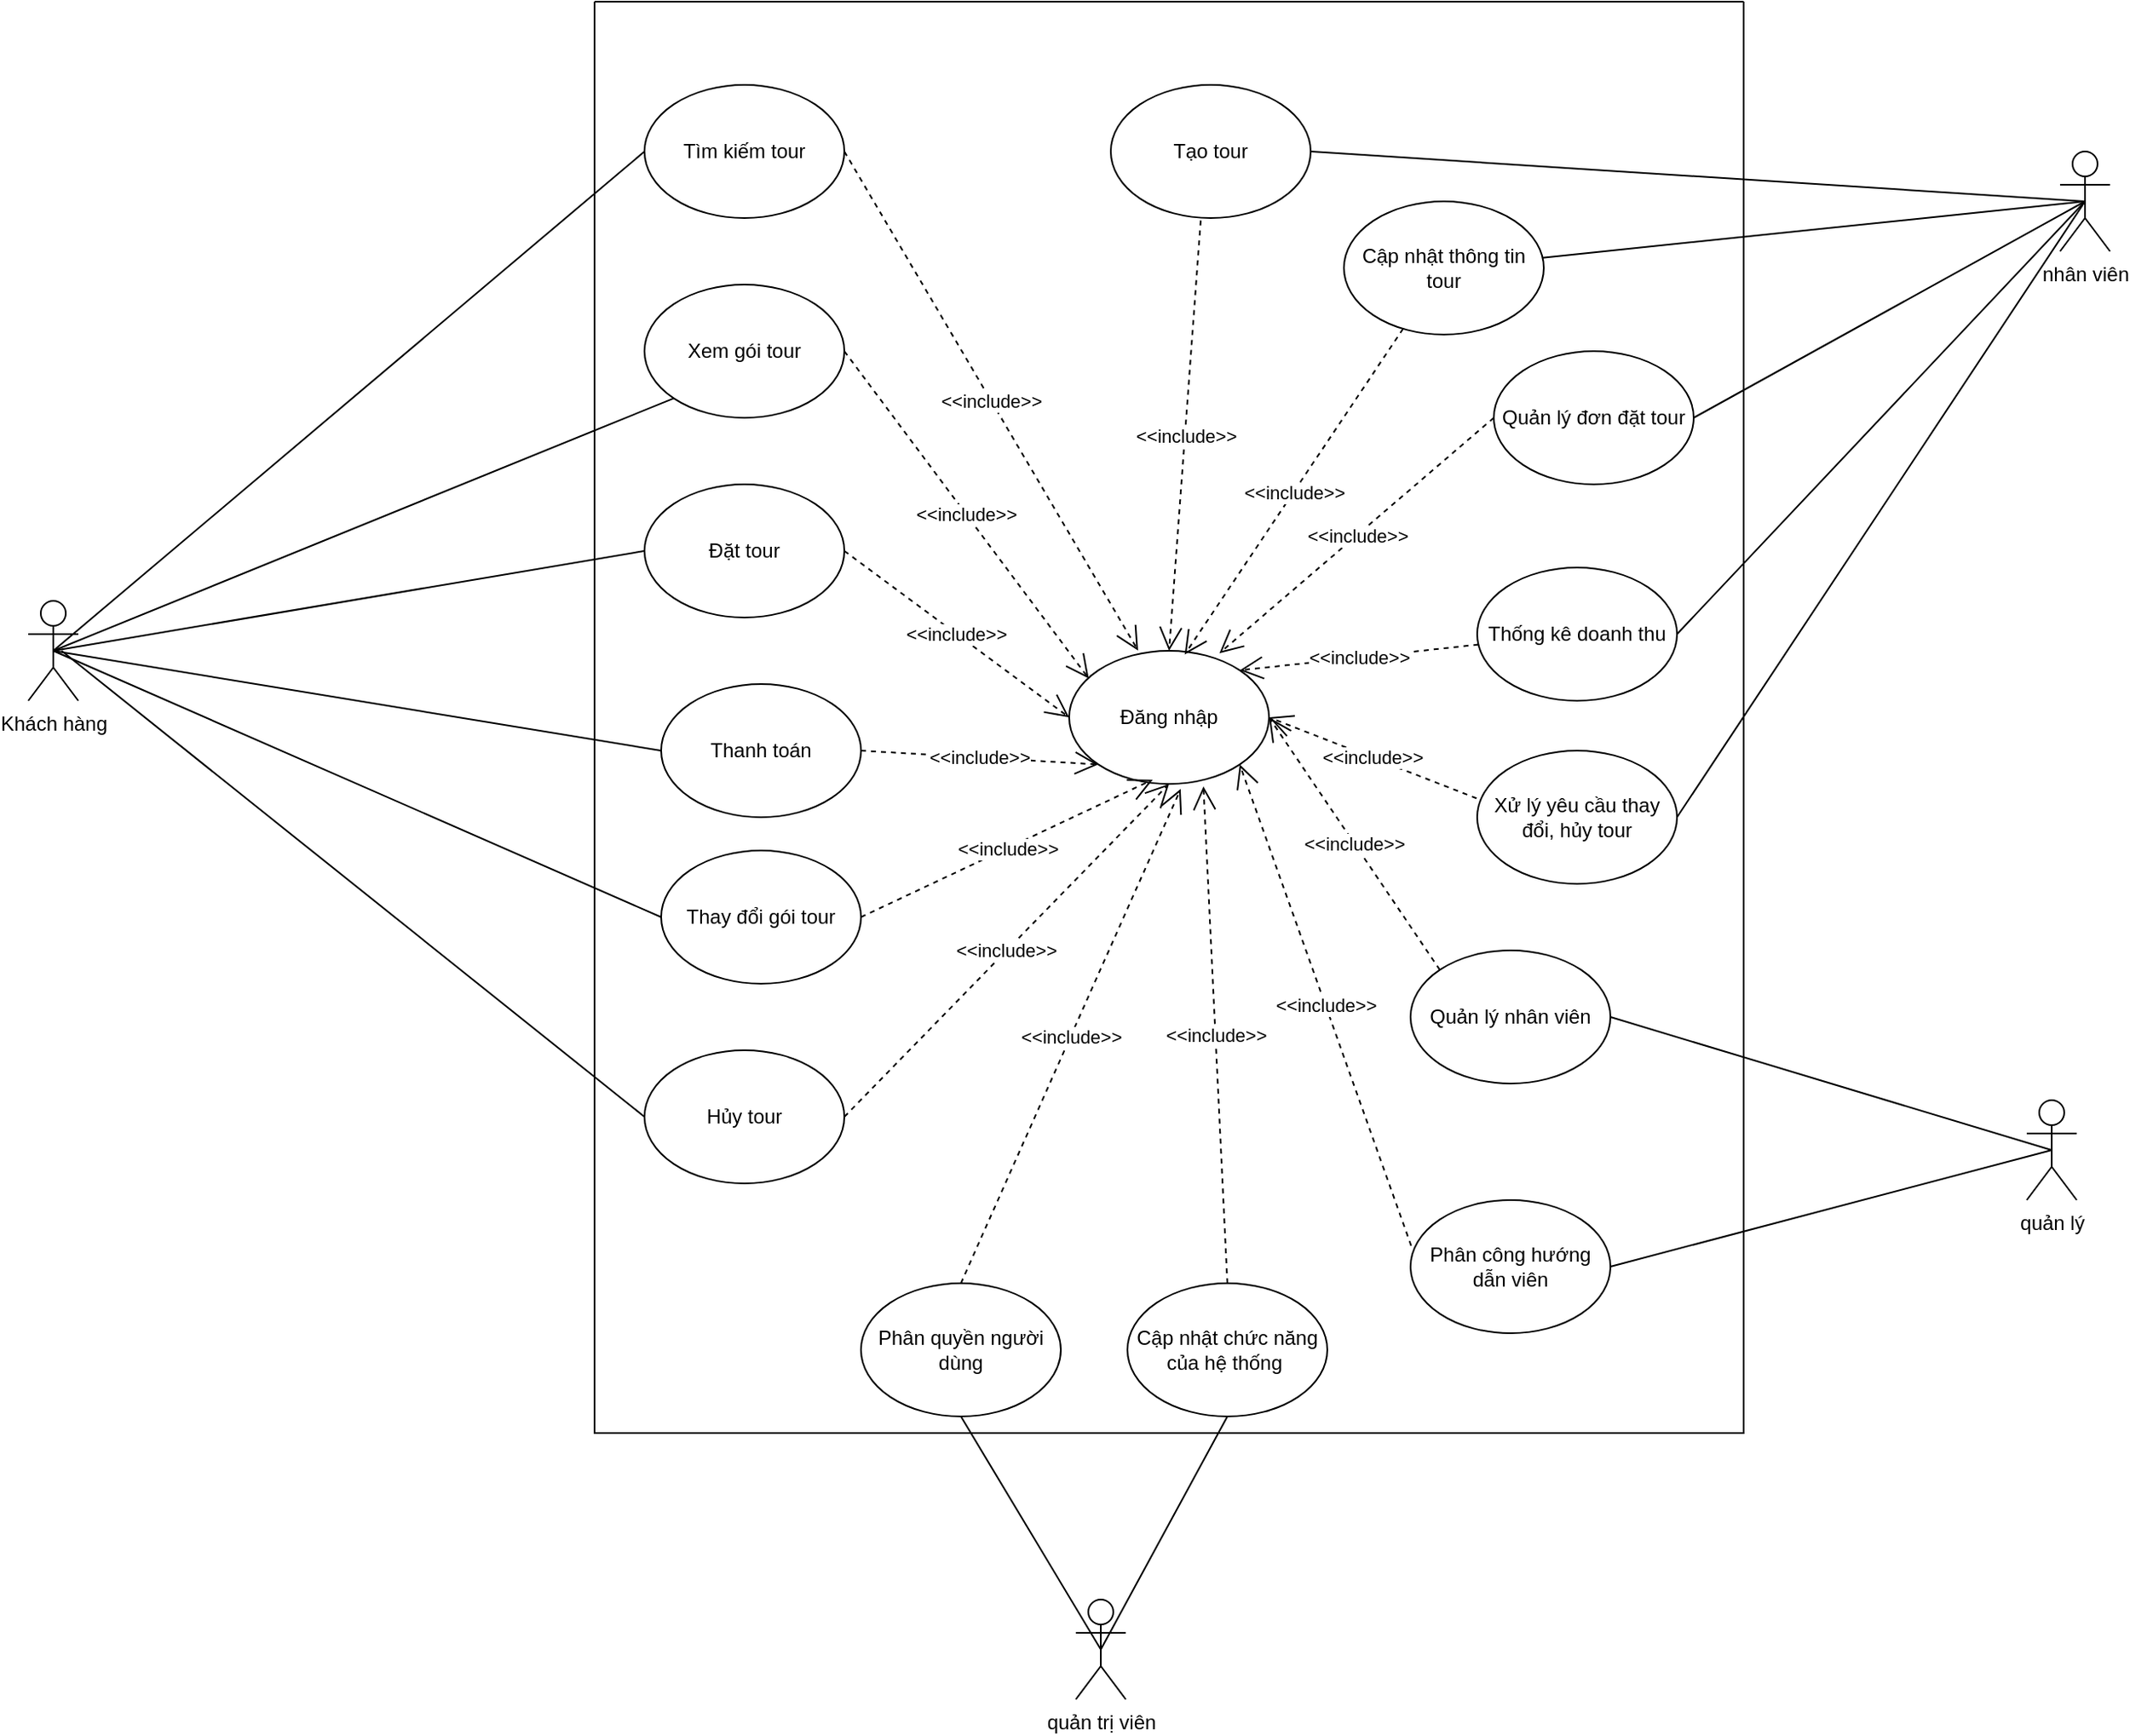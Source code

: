 <mxfile version="26.0.16" pages="3">
  <diagram id="ljYFllc51bkQTjCmSgZA" name="Trang-1">
    <mxGraphModel dx="2736" dy="2118" grid="1" gridSize="10" guides="1" tooltips="1" connect="1" arrows="1" fold="1" page="1" pageScale="1" pageWidth="827" pageHeight="1169" math="0" shadow="0">
      <root>
        <mxCell id="0" />
        <mxCell id="1" parent="0" />
        <mxCell id="AISMM-cPq2rf8UN4vzNv-1" value="" style="swimlane;startSize=0;" vertex="1" parent="1">
          <mxGeometry x="110" y="-240" width="690" height="860" as="geometry" />
        </mxCell>
        <mxCell id="AISMM-cPq2rf8UN4vzNv-2" value="Đăng nhập" style="ellipse;whiteSpace=wrap;html=1;" vertex="1" parent="AISMM-cPq2rf8UN4vzNv-1">
          <mxGeometry x="285" y="390" width="120" height="80" as="geometry" />
        </mxCell>
        <mxCell id="AISMM-cPq2rf8UN4vzNv-3" value="Tìm kiếm tour" style="ellipse;whiteSpace=wrap;html=1;" vertex="1" parent="AISMM-cPq2rf8UN4vzNv-1">
          <mxGeometry x="30" y="50" width="120" height="80" as="geometry" />
        </mxCell>
        <mxCell id="AISMM-cPq2rf8UN4vzNv-4" value="Xem gói tour" style="ellipse;whiteSpace=wrap;html=1;" vertex="1" parent="AISMM-cPq2rf8UN4vzNv-1">
          <mxGeometry x="30" y="170" width="120" height="80" as="geometry" />
        </mxCell>
        <mxCell id="AISMM-cPq2rf8UN4vzNv-5" value="Đặt tour" style="ellipse;whiteSpace=wrap;html=1;" vertex="1" parent="AISMM-cPq2rf8UN4vzNv-1">
          <mxGeometry x="30" y="290" width="120" height="80" as="geometry" />
        </mxCell>
        <mxCell id="AISMM-cPq2rf8UN4vzNv-6" value="Thanh toán" style="ellipse;whiteSpace=wrap;html=1;" vertex="1" parent="AISMM-cPq2rf8UN4vzNv-1">
          <mxGeometry x="40" y="410" width="120" height="80" as="geometry" />
        </mxCell>
        <mxCell id="AISMM-cPq2rf8UN4vzNv-7" value="Thay đổi gói tour" style="ellipse;whiteSpace=wrap;html=1;" vertex="1" parent="AISMM-cPq2rf8UN4vzNv-1">
          <mxGeometry x="40" y="510" width="120" height="80" as="geometry" />
        </mxCell>
        <mxCell id="AISMM-cPq2rf8UN4vzNv-8" value="Hủy tour" style="ellipse;whiteSpace=wrap;html=1;" vertex="1" parent="AISMM-cPq2rf8UN4vzNv-1">
          <mxGeometry x="30" y="630" width="120" height="80" as="geometry" />
        </mxCell>
        <mxCell id="AISMM-cPq2rf8UN4vzNv-9" value="Tạo tour" style="ellipse;whiteSpace=wrap;html=1;" vertex="1" parent="AISMM-cPq2rf8UN4vzNv-1">
          <mxGeometry x="310" y="50" width="120" height="80" as="geometry" />
        </mxCell>
        <mxCell id="AISMM-cPq2rf8UN4vzNv-10" value="Cập nhật thông tin tour" style="ellipse;whiteSpace=wrap;html=1;" vertex="1" parent="AISMM-cPq2rf8UN4vzNv-1">
          <mxGeometry x="450" y="120" width="120" height="80" as="geometry" />
        </mxCell>
        <mxCell id="AISMM-cPq2rf8UN4vzNv-11" value="Quản lý đơn đặt tour" style="ellipse;whiteSpace=wrap;html=1;" vertex="1" parent="AISMM-cPq2rf8UN4vzNv-1">
          <mxGeometry x="540" y="210" width="120" height="80" as="geometry" />
        </mxCell>
        <mxCell id="AISMM-cPq2rf8UN4vzNv-12" value="Thống kê doanh thu" style="ellipse;whiteSpace=wrap;html=1;" vertex="1" parent="AISMM-cPq2rf8UN4vzNv-1">
          <mxGeometry x="530" y="340" width="120" height="80" as="geometry" />
        </mxCell>
        <mxCell id="AISMM-cPq2rf8UN4vzNv-13" value="Xử lý yêu cầu thay đổi, hủy tour" style="ellipse;whiteSpace=wrap;html=1;" vertex="1" parent="AISMM-cPq2rf8UN4vzNv-1">
          <mxGeometry x="530" y="450" width="120" height="80" as="geometry" />
        </mxCell>
        <mxCell id="AISMM-cPq2rf8UN4vzNv-14" value="Quản lý nhân viên" style="ellipse;whiteSpace=wrap;html=1;" vertex="1" parent="AISMM-cPq2rf8UN4vzNv-1">
          <mxGeometry x="490" y="570" width="120" height="80" as="geometry" />
        </mxCell>
        <mxCell id="AISMM-cPq2rf8UN4vzNv-15" value="Phân công hướng dẫn viên" style="ellipse;whiteSpace=wrap;html=1;" vertex="1" parent="AISMM-cPq2rf8UN4vzNv-1">
          <mxGeometry x="490" y="720" width="120" height="80" as="geometry" />
        </mxCell>
        <mxCell id="AISMM-cPq2rf8UN4vzNv-16" value="Phân quyền người dùng" style="ellipse;whiteSpace=wrap;html=1;" vertex="1" parent="AISMM-cPq2rf8UN4vzNv-1">
          <mxGeometry x="160" y="770" width="120" height="80" as="geometry" />
        </mxCell>
        <mxCell id="AISMM-cPq2rf8UN4vzNv-17" value="Cập nhật chức năng của hệ thống&amp;nbsp;" style="ellipse;whiteSpace=wrap;html=1;" vertex="1" parent="AISMM-cPq2rf8UN4vzNv-1">
          <mxGeometry x="320" y="770" width="120" height="80" as="geometry" />
        </mxCell>
        <mxCell id="AISMM-cPq2rf8UN4vzNv-18" value="&amp;lt;&amp;lt;include&amp;gt;&amp;gt;" style="endArrow=open;endSize=12;dashed=1;html=1;rounded=0;exitX=1;exitY=0.5;exitDx=0;exitDy=0;entryX=0.345;entryY=-0.002;entryDx=0;entryDy=0;entryPerimeter=0;" edge="1" parent="AISMM-cPq2rf8UN4vzNv-1" source="AISMM-cPq2rf8UN4vzNv-3" target="AISMM-cPq2rf8UN4vzNv-2">
          <mxGeometry width="160" relative="1" as="geometry">
            <mxPoint x="220" y="270" as="sourcePoint" />
            <mxPoint x="380" y="270" as="targetPoint" />
          </mxGeometry>
        </mxCell>
        <mxCell id="AISMM-cPq2rf8UN4vzNv-19" value="&amp;lt;&amp;lt;include&amp;gt;&amp;gt;" style="endArrow=open;endSize=12;dashed=1;html=1;rounded=0;exitX=1;exitY=0.5;exitDx=0;exitDy=0;entryX=0.098;entryY=0.208;entryDx=0;entryDy=0;entryPerimeter=0;" edge="1" parent="AISMM-cPq2rf8UN4vzNv-1" source="AISMM-cPq2rf8UN4vzNv-4" target="AISMM-cPq2rf8UN4vzNv-2">
          <mxGeometry width="160" relative="1" as="geometry">
            <mxPoint x="230" y="280" as="sourcePoint" />
            <mxPoint x="390" y="280" as="targetPoint" />
          </mxGeometry>
        </mxCell>
        <mxCell id="AISMM-cPq2rf8UN4vzNv-20" value="&amp;lt;&amp;lt;include&amp;gt;&amp;gt;" style="endArrow=open;endSize=12;dashed=1;html=1;rounded=0;exitX=1;exitY=0.5;exitDx=0;exitDy=0;entryX=0;entryY=0.5;entryDx=0;entryDy=0;" edge="1" parent="AISMM-cPq2rf8UN4vzNv-1" source="AISMM-cPq2rf8UN4vzNv-5" target="AISMM-cPq2rf8UN4vzNv-2">
          <mxGeometry width="160" relative="1" as="geometry">
            <mxPoint x="240" y="290" as="sourcePoint" />
            <mxPoint x="400" y="290" as="targetPoint" />
          </mxGeometry>
        </mxCell>
        <mxCell id="AISMM-cPq2rf8UN4vzNv-21" value="&amp;lt;&amp;lt;include&amp;gt;&amp;gt;" style="endArrow=open;endSize=12;dashed=1;html=1;rounded=0;exitX=1;exitY=0.5;exitDx=0;exitDy=0;entryX=0;entryY=1;entryDx=0;entryDy=0;" edge="1" parent="AISMM-cPq2rf8UN4vzNv-1" source="AISMM-cPq2rf8UN4vzNv-6" target="AISMM-cPq2rf8UN4vzNv-2">
          <mxGeometry width="160" relative="1" as="geometry">
            <mxPoint x="250" y="300" as="sourcePoint" />
            <mxPoint x="410" y="300" as="targetPoint" />
          </mxGeometry>
        </mxCell>
        <mxCell id="AISMM-cPq2rf8UN4vzNv-22" value="&amp;lt;&amp;lt;include&amp;gt;&amp;gt;" style="endArrow=open;endSize=12;dashed=1;html=1;rounded=0;exitX=1;exitY=0.5;exitDx=0;exitDy=0;entryX=0.418;entryY=0.968;entryDx=0;entryDy=0;entryPerimeter=0;" edge="1" parent="AISMM-cPq2rf8UN4vzNv-1" source="AISMM-cPq2rf8UN4vzNv-7" target="AISMM-cPq2rf8UN4vzNv-2">
          <mxGeometry width="160" relative="1" as="geometry">
            <mxPoint x="260" y="310" as="sourcePoint" />
            <mxPoint x="420" y="310" as="targetPoint" />
          </mxGeometry>
        </mxCell>
        <mxCell id="AISMM-cPq2rf8UN4vzNv-23" value="&amp;lt;&amp;lt;include&amp;gt;&amp;gt;" style="endArrow=open;endSize=12;dashed=1;html=1;rounded=0;exitX=1;exitY=0.5;exitDx=0;exitDy=0;entryX=0.5;entryY=1;entryDx=0;entryDy=0;" edge="1" parent="AISMM-cPq2rf8UN4vzNv-1" source="AISMM-cPq2rf8UN4vzNv-8" target="AISMM-cPq2rf8UN4vzNv-2">
          <mxGeometry width="160" relative="1" as="geometry">
            <mxPoint x="270" y="320" as="sourcePoint" />
            <mxPoint x="430" y="320" as="targetPoint" />
          </mxGeometry>
        </mxCell>
        <mxCell id="AISMM-cPq2rf8UN4vzNv-24" value="&amp;lt;&amp;lt;include&amp;gt;&amp;gt;" style="endArrow=open;endSize=12;dashed=1;html=1;rounded=0;exitX=0.5;exitY=0;exitDx=0;exitDy=0;entryX=0.558;entryY=1.038;entryDx=0;entryDy=0;entryPerimeter=0;" edge="1" parent="AISMM-cPq2rf8UN4vzNv-1" source="AISMM-cPq2rf8UN4vzNv-16" target="AISMM-cPq2rf8UN4vzNv-2">
          <mxGeometry width="160" relative="1" as="geometry">
            <mxPoint x="280" y="330" as="sourcePoint" />
            <mxPoint x="440" y="330" as="targetPoint" />
          </mxGeometry>
        </mxCell>
        <mxCell id="AISMM-cPq2rf8UN4vzNv-25" value="&amp;lt;&amp;lt;include&amp;gt;&amp;gt;" style="endArrow=open;endSize=12;dashed=1;html=1;rounded=0;exitX=0.5;exitY=0;exitDx=0;exitDy=0;entryX=0.672;entryY=1.018;entryDx=0;entryDy=0;entryPerimeter=0;" edge="1" parent="AISMM-cPq2rf8UN4vzNv-1" source="AISMM-cPq2rf8UN4vzNv-17" target="AISMM-cPq2rf8UN4vzNv-2">
          <mxGeometry width="160" relative="1" as="geometry">
            <mxPoint x="290" y="340" as="sourcePoint" />
            <mxPoint x="450" y="340" as="targetPoint" />
          </mxGeometry>
        </mxCell>
        <mxCell id="AISMM-cPq2rf8UN4vzNv-26" value="&amp;lt;&amp;lt;include&amp;gt;&amp;gt;" style="endArrow=open;endSize=12;dashed=1;html=1;rounded=0;exitX=0.003;exitY=0.343;exitDx=0;exitDy=0;exitPerimeter=0;entryX=1;entryY=1;entryDx=0;entryDy=0;" edge="1" parent="AISMM-cPq2rf8UN4vzNv-1" source="AISMM-cPq2rf8UN4vzNv-15" target="AISMM-cPq2rf8UN4vzNv-2">
          <mxGeometry width="160" relative="1" as="geometry">
            <mxPoint x="300" y="350" as="sourcePoint" />
            <mxPoint x="460" y="350" as="targetPoint" />
          </mxGeometry>
        </mxCell>
        <mxCell id="AISMM-cPq2rf8UN4vzNv-27" value="&amp;lt;&amp;lt;include&amp;gt;&amp;gt;" style="endArrow=open;endSize=12;dashed=1;html=1;rounded=0;exitX=0;exitY=0;exitDx=0;exitDy=0;entryX=1;entryY=0.5;entryDx=0;entryDy=0;" edge="1" parent="AISMM-cPq2rf8UN4vzNv-1" source="AISMM-cPq2rf8UN4vzNv-14" target="AISMM-cPq2rf8UN4vzNv-2">
          <mxGeometry width="160" relative="1" as="geometry">
            <mxPoint x="310" y="360" as="sourcePoint" />
            <mxPoint x="470" y="360" as="targetPoint" />
          </mxGeometry>
        </mxCell>
        <mxCell id="AISMM-cPq2rf8UN4vzNv-28" value="&amp;lt;&amp;lt;include&amp;gt;&amp;gt;" style="endArrow=open;endSize=12;dashed=1;html=1;rounded=0;exitX=-0.003;exitY=0.358;exitDx=0;exitDy=0;exitPerimeter=0;entryX=1;entryY=0.5;entryDx=0;entryDy=0;" edge="1" parent="AISMM-cPq2rf8UN4vzNv-1" source="AISMM-cPq2rf8UN4vzNv-13" target="AISMM-cPq2rf8UN4vzNv-2">
          <mxGeometry width="160" relative="1" as="geometry">
            <mxPoint x="320" y="370" as="sourcePoint" />
            <mxPoint x="480" y="370" as="targetPoint" />
          </mxGeometry>
        </mxCell>
        <mxCell id="AISMM-cPq2rf8UN4vzNv-29" value="&amp;lt;&amp;lt;include&amp;gt;&amp;gt;" style="endArrow=open;endSize=12;dashed=1;html=1;rounded=0;entryX=1;entryY=0;entryDx=0;entryDy=0;" edge="1" parent="AISMM-cPq2rf8UN4vzNv-1" source="AISMM-cPq2rf8UN4vzNv-12" target="AISMM-cPq2rf8UN4vzNv-2">
          <mxGeometry width="160" relative="1" as="geometry">
            <mxPoint x="330" y="380" as="sourcePoint" />
            <mxPoint x="490" y="380" as="targetPoint" />
          </mxGeometry>
        </mxCell>
        <mxCell id="AISMM-cPq2rf8UN4vzNv-30" value="&amp;lt;&amp;lt;include&amp;gt;&amp;gt;" style="endArrow=open;endSize=12;dashed=1;html=1;rounded=0;exitX=0;exitY=0.5;exitDx=0;exitDy=0;entryX=0.752;entryY=0.018;entryDx=0;entryDy=0;entryPerimeter=0;" edge="1" parent="AISMM-cPq2rf8UN4vzNv-1" source="AISMM-cPq2rf8UN4vzNv-11" target="AISMM-cPq2rf8UN4vzNv-2">
          <mxGeometry width="160" relative="1" as="geometry">
            <mxPoint x="340" y="390" as="sourcePoint" />
            <mxPoint x="500" y="390" as="targetPoint" />
          </mxGeometry>
        </mxCell>
        <mxCell id="AISMM-cPq2rf8UN4vzNv-31" value="&amp;lt;&amp;lt;include&amp;gt;&amp;gt;" style="endArrow=open;endSize=12;dashed=1;html=1;rounded=0;entryX=0.578;entryY=0.028;entryDx=0;entryDy=0;entryPerimeter=0;" edge="1" parent="AISMM-cPq2rf8UN4vzNv-1" source="AISMM-cPq2rf8UN4vzNv-10" target="AISMM-cPq2rf8UN4vzNv-2">
          <mxGeometry width="160" relative="1" as="geometry">
            <mxPoint x="350" y="400" as="sourcePoint" />
            <mxPoint x="510" y="400" as="targetPoint" />
          </mxGeometry>
        </mxCell>
        <mxCell id="AISMM-cPq2rf8UN4vzNv-32" value="&amp;lt;&amp;lt;include&amp;gt;&amp;gt;" style="endArrow=open;endSize=12;dashed=1;html=1;rounded=0;exitX=0.45;exitY=1.018;exitDx=0;exitDy=0;exitPerimeter=0;entryX=0.5;entryY=0;entryDx=0;entryDy=0;" edge="1" parent="AISMM-cPq2rf8UN4vzNv-1" source="AISMM-cPq2rf8UN4vzNv-9" target="AISMM-cPq2rf8UN4vzNv-2">
          <mxGeometry width="160" relative="1" as="geometry">
            <mxPoint x="360" y="410" as="sourcePoint" />
            <mxPoint x="520" y="410" as="targetPoint" />
          </mxGeometry>
        </mxCell>
        <mxCell id="AISMM-cPq2rf8UN4vzNv-33" value="Khách hàng" style="shape=umlActor;verticalLabelPosition=bottom;verticalAlign=top;html=1;" vertex="1" parent="1">
          <mxGeometry x="-230" y="120" width="30" height="60" as="geometry" />
        </mxCell>
        <mxCell id="AISMM-cPq2rf8UN4vzNv-34" value="" style="endArrow=none;html=1;rounded=0;exitX=0.5;exitY=0.5;exitDx=0;exitDy=0;exitPerimeter=0;entryX=0;entryY=0.5;entryDx=0;entryDy=0;" edge="1" parent="1" source="AISMM-cPq2rf8UN4vzNv-33" target="AISMM-cPq2rf8UN4vzNv-3">
          <mxGeometry width="50" height="50" relative="1" as="geometry">
            <mxPoint x="120" as="sourcePoint" />
            <mxPoint x="170" y="-50" as="targetPoint" />
          </mxGeometry>
        </mxCell>
        <mxCell id="AISMM-cPq2rf8UN4vzNv-35" value="" style="endArrow=none;html=1;rounded=0;exitX=0.5;exitY=0.5;exitDx=0;exitDy=0;exitPerimeter=0;entryX=0;entryY=1;entryDx=0;entryDy=0;" edge="1" parent="1" source="AISMM-cPq2rf8UN4vzNv-33" target="AISMM-cPq2rf8UN4vzNv-4">
          <mxGeometry width="50" height="50" relative="1" as="geometry">
            <mxPoint x="120" as="sourcePoint" />
            <mxPoint x="170" y="-50" as="targetPoint" />
          </mxGeometry>
        </mxCell>
        <mxCell id="AISMM-cPq2rf8UN4vzNv-36" value="" style="endArrow=none;html=1;rounded=0;exitX=0.5;exitY=0.5;exitDx=0;exitDy=0;exitPerimeter=0;entryX=0;entryY=0.5;entryDx=0;entryDy=0;" edge="1" parent="1" source="AISMM-cPq2rf8UN4vzNv-33" target="AISMM-cPq2rf8UN4vzNv-5">
          <mxGeometry width="50" height="50" relative="1" as="geometry">
            <mxPoint x="120" as="sourcePoint" />
            <mxPoint x="170" y="-50" as="targetPoint" />
          </mxGeometry>
        </mxCell>
        <mxCell id="AISMM-cPq2rf8UN4vzNv-37" value="" style="endArrow=none;html=1;rounded=0;exitX=0.5;exitY=0.5;exitDx=0;exitDy=0;exitPerimeter=0;entryX=0;entryY=0.5;entryDx=0;entryDy=0;" edge="1" parent="1" source="AISMM-cPq2rf8UN4vzNv-33" target="AISMM-cPq2rf8UN4vzNv-6">
          <mxGeometry width="50" height="50" relative="1" as="geometry">
            <mxPoint x="120" y="200" as="sourcePoint" />
            <mxPoint x="170" y="150" as="targetPoint" />
          </mxGeometry>
        </mxCell>
        <mxCell id="AISMM-cPq2rf8UN4vzNv-38" value="" style="endArrow=none;html=1;rounded=0;exitX=0.5;exitY=0.5;exitDx=0;exitDy=0;exitPerimeter=0;entryX=0;entryY=0.5;entryDx=0;entryDy=0;" edge="1" parent="1" source="AISMM-cPq2rf8UN4vzNv-33" target="AISMM-cPq2rf8UN4vzNv-7">
          <mxGeometry width="50" height="50" relative="1" as="geometry">
            <mxPoint x="120" y="200" as="sourcePoint" />
            <mxPoint x="170" y="150" as="targetPoint" />
          </mxGeometry>
        </mxCell>
        <mxCell id="AISMM-cPq2rf8UN4vzNv-39" value="" style="endArrow=none;html=1;rounded=0;entryX=0;entryY=0.5;entryDx=0;entryDy=0;" edge="1" parent="1" target="AISMM-cPq2rf8UN4vzNv-8">
          <mxGeometry width="50" height="50" relative="1" as="geometry">
            <mxPoint x="-210" y="150" as="sourcePoint" />
            <mxPoint x="-120" y="340" as="targetPoint" />
          </mxGeometry>
        </mxCell>
        <mxCell id="AISMM-cPq2rf8UN4vzNv-40" value="quản trị viên" style="shape=umlActor;verticalLabelPosition=bottom;verticalAlign=top;html=1;outlineConnect=0;" vertex="1" parent="1">
          <mxGeometry x="399" y="720" width="30" height="60" as="geometry" />
        </mxCell>
        <mxCell id="AISMM-cPq2rf8UN4vzNv-43" value="nhân viên" style="shape=umlActor;verticalLabelPosition=bottom;verticalAlign=top;html=1;" vertex="1" parent="1">
          <mxGeometry x="990" y="-150" width="30" height="60" as="geometry" />
        </mxCell>
        <mxCell id="AISMM-cPq2rf8UN4vzNv-48" value="" style="endArrow=none;html=1;rounded=0;entryX=0.5;entryY=1;entryDx=0;entryDy=0;exitX=0.5;exitY=0.5;exitDx=0;exitDy=0;exitPerimeter=0;" edge="1" parent="1" source="AISMM-cPq2rf8UN4vzNv-40" target="AISMM-cPq2rf8UN4vzNv-16">
          <mxGeometry width="50" height="50" relative="1" as="geometry">
            <mxPoint x="570" y="720" as="sourcePoint" />
            <mxPoint x="620" y="670" as="targetPoint" />
          </mxGeometry>
        </mxCell>
        <mxCell id="AISMM-cPq2rf8UN4vzNv-49" value="" style="endArrow=none;html=1;rounded=0;entryX=0.5;entryY=1;entryDx=0;entryDy=0;exitX=0.5;exitY=0.5;exitDx=0;exitDy=0;exitPerimeter=0;" edge="1" parent="1" source="AISMM-cPq2rf8UN4vzNv-40" target="AISMM-cPq2rf8UN4vzNv-17">
          <mxGeometry width="50" height="50" relative="1" as="geometry">
            <mxPoint x="570" y="720" as="sourcePoint" />
            <mxPoint x="620" y="670" as="targetPoint" />
          </mxGeometry>
        </mxCell>
        <mxCell id="AISMM-cPq2rf8UN4vzNv-50" value="" style="endArrow=none;html=1;rounded=0;entryX=0.5;entryY=0.5;entryDx=0;entryDy=0;entryPerimeter=0;exitX=1;exitY=0.5;exitDx=0;exitDy=0;" edge="1" parent="1" source="AISMM-cPq2rf8UN4vzNv-9" target="AISMM-cPq2rf8UN4vzNv-43">
          <mxGeometry width="50" height="50" relative="1" as="geometry">
            <mxPoint x="700" y="40" as="sourcePoint" />
            <mxPoint x="750" y="-10" as="targetPoint" />
          </mxGeometry>
        </mxCell>
        <mxCell id="AISMM-cPq2rf8UN4vzNv-51" value="" style="endArrow=none;html=1;rounded=0;entryX=0.5;entryY=0.5;entryDx=0;entryDy=0;entryPerimeter=0;" edge="1" parent="1" source="AISMM-cPq2rf8UN4vzNv-10" target="AISMM-cPq2rf8UN4vzNv-43">
          <mxGeometry width="50" height="50" relative="1" as="geometry">
            <mxPoint x="860" y="50" as="sourcePoint" />
            <mxPoint x="910" as="targetPoint" />
          </mxGeometry>
        </mxCell>
        <mxCell id="AISMM-cPq2rf8UN4vzNv-52" value="" style="endArrow=none;html=1;rounded=0;entryX=0.5;entryY=0.5;entryDx=0;entryDy=0;entryPerimeter=0;exitX=1;exitY=0.5;exitDx=0;exitDy=0;" edge="1" parent="1" source="AISMM-cPq2rf8UN4vzNv-11" target="AISMM-cPq2rf8UN4vzNv-43">
          <mxGeometry width="50" height="50" relative="1" as="geometry">
            <mxPoint x="860" y="50" as="sourcePoint" />
            <mxPoint x="910" as="targetPoint" />
          </mxGeometry>
        </mxCell>
        <mxCell id="AISMM-cPq2rf8UN4vzNv-53" value="" style="endArrow=none;html=1;rounded=0;entryX=0.5;entryY=0.5;entryDx=0;entryDy=0;entryPerimeter=0;exitX=1;exitY=0.5;exitDx=0;exitDy=0;" edge="1" parent="1" source="AISMM-cPq2rf8UN4vzNv-12" target="AISMM-cPq2rf8UN4vzNv-43">
          <mxGeometry width="50" height="50" relative="1" as="geometry">
            <mxPoint x="860" y="50" as="sourcePoint" />
            <mxPoint x="910" as="targetPoint" />
          </mxGeometry>
        </mxCell>
        <mxCell id="AISMM-cPq2rf8UN4vzNv-54" value="" style="endArrow=none;html=1;rounded=0;entryX=0.5;entryY=0.5;entryDx=0;entryDy=0;entryPerimeter=0;exitX=1;exitY=0.5;exitDx=0;exitDy=0;" edge="1" parent="1" source="AISMM-cPq2rf8UN4vzNv-13" target="AISMM-cPq2rf8UN4vzNv-43">
          <mxGeometry width="50" height="50" relative="1" as="geometry">
            <mxPoint x="860" y="50" as="sourcePoint" />
            <mxPoint x="910" as="targetPoint" />
          </mxGeometry>
        </mxCell>
        <mxCell id="AISMM-cPq2rf8UN4vzNv-55" value="quản lý" style="shape=umlActor;verticalLabelPosition=bottom;verticalAlign=top;html=1;outlineConnect=0;" vertex="1" parent="1">
          <mxGeometry x="970" y="420" width="30" height="60" as="geometry" />
        </mxCell>
        <mxCell id="AISMM-cPq2rf8UN4vzNv-58" value="" style="endArrow=none;html=1;rounded=0;exitX=1;exitY=0.5;exitDx=0;exitDy=0;entryX=0.5;entryY=0.5;entryDx=0;entryDy=0;entryPerimeter=0;" edge="1" parent="1" source="AISMM-cPq2rf8UN4vzNv-14" target="AISMM-cPq2rf8UN4vzNv-55">
          <mxGeometry width="50" height="50" relative="1" as="geometry">
            <mxPoint x="860" y="450" as="sourcePoint" />
            <mxPoint x="910" y="400" as="targetPoint" />
          </mxGeometry>
        </mxCell>
        <mxCell id="AISMM-cPq2rf8UN4vzNv-59" value="" style="endArrow=none;html=1;rounded=0;exitX=1;exitY=0.5;exitDx=0;exitDy=0;entryX=0.5;entryY=0.5;entryDx=0;entryDy=0;entryPerimeter=0;" edge="1" parent="1" source="AISMM-cPq2rf8UN4vzNv-15" target="AISMM-cPq2rf8UN4vzNv-55">
          <mxGeometry width="50" height="50" relative="1" as="geometry">
            <mxPoint x="860" y="450" as="sourcePoint" />
            <mxPoint x="910" y="400" as="targetPoint" />
          </mxGeometry>
        </mxCell>
      </root>
    </mxGraphModel>
  </diagram>
  <diagram id="bt9cI8tWCcSK83Y6a77b" name="Trang-2">
    <mxGraphModel dx="2227" dy="1865" grid="1" gridSize="10" guides="1" tooltips="1" connect="1" arrows="1" fold="1" page="1" pageScale="1" pageWidth="827" pageHeight="1169" math="0" shadow="0">
      <root>
        <mxCell id="0" />
        <mxCell id="1" parent="0" />
        <mxCell id="AA_u-cJDOPZkhAqDW50g-1" value="KhachHang" style="swimlane;fontStyle=0;childLayout=stackLayout;horizontal=1;startSize=26;fillColor=none;horizontalStack=0;resizeParent=1;resizeParentMax=0;resizeLast=0;collapsible=1;marginBottom=0;whiteSpace=wrap;html=1;" vertex="1" parent="1">
          <mxGeometry x="-200" y="136" width="140" height="104" as="geometry" />
        </mxCell>
        <mxCell id="AA_u-cJDOPZkhAqDW50g-2" value="- MaKhachHang" style="text;strokeColor=none;fillColor=none;align=left;verticalAlign=top;spacingLeft=4;spacingRight=4;overflow=hidden;rotatable=0;points=[[0,0.5],[1,0.5]];portConstraint=eastwest;whiteSpace=wrap;html=1;" vertex="1" parent="AA_u-cJDOPZkhAqDW50g-1">
          <mxGeometry y="26" width="140" height="26" as="geometry" />
        </mxCell>
        <mxCell id="AA_u-cJDOPZkhAqDW50g-3" value="- TenKhachHang" style="text;strokeColor=none;fillColor=none;align=left;verticalAlign=top;spacingLeft=4;spacingRight=4;overflow=hidden;rotatable=0;points=[[0,0.5],[1,0.5]];portConstraint=eastwest;whiteSpace=wrap;html=1;" vertex="1" parent="AA_u-cJDOPZkhAqDW50g-1">
          <mxGeometry y="52" width="140" height="26" as="geometry" />
        </mxCell>
        <mxCell id="AA_u-cJDOPZkhAqDW50g-4" value="- SDT" style="text;strokeColor=none;fillColor=none;align=left;verticalAlign=top;spacingLeft=4;spacingRight=4;overflow=hidden;rotatable=0;points=[[0,0.5],[1,0.5]];portConstraint=eastwest;whiteSpace=wrap;html=1;" vertex="1" parent="AA_u-cJDOPZkhAqDW50g-1">
          <mxGeometry y="78" width="140" height="26" as="geometry" />
        </mxCell>
        <mxCell id="AA_u-cJDOPZkhAqDW50g-5" value="NhanVien" style="swimlane;fontStyle=0;childLayout=stackLayout;horizontal=1;startSize=26;fillColor=none;horizontalStack=0;resizeParent=1;resizeParentMax=0;resizeLast=0;collapsible=1;marginBottom=0;whiteSpace=wrap;html=1;" vertex="1" parent="1">
          <mxGeometry x="310" y="460" width="140" height="78" as="geometry" />
        </mxCell>
        <mxCell id="AA_u-cJDOPZkhAqDW50g-6" value="- MaNhanVien" style="text;strokeColor=none;fillColor=none;align=left;verticalAlign=top;spacingLeft=4;spacingRight=4;overflow=hidden;rotatable=0;points=[[0,0.5],[1,0.5]];portConstraint=eastwest;whiteSpace=wrap;html=1;" vertex="1" parent="AA_u-cJDOPZkhAqDW50g-5">
          <mxGeometry y="26" width="140" height="26" as="geometry" />
        </mxCell>
        <mxCell id="AA_u-cJDOPZkhAqDW50g-7" value="- TenNhanVien" style="text;strokeColor=none;fillColor=none;align=left;verticalAlign=top;spacingLeft=4;spacingRight=4;overflow=hidden;rotatable=0;points=[[0,0.5],[1,0.5]];portConstraint=eastwest;whiteSpace=wrap;html=1;" vertex="1" parent="AA_u-cJDOPZkhAqDW50g-5">
          <mxGeometry y="52" width="140" height="26" as="geometry" />
        </mxCell>
        <mxCell id="AA_u-cJDOPZkhAqDW50g-9" value="QuanLy" style="swimlane;fontStyle=0;childLayout=stackLayout;horizontal=1;startSize=26;fillColor=none;horizontalStack=0;resizeParent=1;resizeParentMax=0;resizeLast=0;collapsible=1;marginBottom=0;whiteSpace=wrap;html=1;" vertex="1" parent="1">
          <mxGeometry x="440" y="640" width="140" height="78" as="geometry" />
        </mxCell>
        <mxCell id="AA_u-cJDOPZkhAqDW50g-10" value="- MaQuanLy" style="text;strokeColor=none;fillColor=none;align=left;verticalAlign=top;spacingLeft=4;spacingRight=4;overflow=hidden;rotatable=0;points=[[0,0.5],[1,0.5]];portConstraint=eastwest;whiteSpace=wrap;html=1;" vertex="1" parent="AA_u-cJDOPZkhAqDW50g-9">
          <mxGeometry y="26" width="140" height="26" as="geometry" />
        </mxCell>
        <mxCell id="AA_u-cJDOPZkhAqDW50g-11" value="- TenQuanLy" style="text;strokeColor=none;fillColor=none;align=left;verticalAlign=top;spacingLeft=4;spacingRight=4;overflow=hidden;rotatable=0;points=[[0,0.5],[1,0.5]];portConstraint=eastwest;whiteSpace=wrap;html=1;" vertex="1" parent="AA_u-cJDOPZkhAqDW50g-9">
          <mxGeometry y="52" width="140" height="26" as="geometry" />
        </mxCell>
        <mxCell id="AA_u-cJDOPZkhAqDW50g-13" value="DonDatTour" style="swimlane;fontStyle=0;childLayout=stackLayout;horizontal=1;startSize=26;fillColor=none;horizontalStack=0;resizeParent=1;resizeParentMax=0;resizeLast=0;collapsible=1;marginBottom=0;whiteSpace=wrap;html=1;" vertex="1" parent="1">
          <mxGeometry x="130" y="110" width="140" height="182" as="geometry" />
        </mxCell>
        <mxCell id="AA_u-cJDOPZkhAqDW50g-14" value="- MaDonDatTour" style="text;strokeColor=none;fillColor=none;align=left;verticalAlign=top;spacingLeft=4;spacingRight=4;overflow=hidden;rotatable=0;points=[[0,0.5],[1,0.5]];portConstraint=eastwest;whiteSpace=wrap;html=1;" vertex="1" parent="AA_u-cJDOPZkhAqDW50g-13">
          <mxGeometry y="26" width="140" height="26" as="geometry" />
        </mxCell>
        <mxCell id="AA_u-cJDOPZkhAqDW50g-15" value="- SoNguoiLon" style="text;strokeColor=none;fillColor=none;align=left;verticalAlign=top;spacingLeft=4;spacingRight=4;overflow=hidden;rotatable=0;points=[[0,0.5],[1,0.5]];portConstraint=eastwest;whiteSpace=wrap;html=1;" vertex="1" parent="AA_u-cJDOPZkhAqDW50g-13">
          <mxGeometry y="52" width="140" height="26" as="geometry" />
        </mxCell>
        <mxCell id="AA_u-cJDOPZkhAqDW50g-16" value="- SoTreEm" style="text;strokeColor=none;fillColor=none;align=left;verticalAlign=top;spacingLeft=4;spacingRight=4;overflow=hidden;rotatable=0;points=[[0,0.5],[1,0.5]];portConstraint=eastwest;whiteSpace=wrap;html=1;" vertex="1" parent="AA_u-cJDOPZkhAqDW50g-13">
          <mxGeometry y="78" width="140" height="26" as="geometry" />
        </mxCell>
        <mxCell id="AA_u-cJDOPZkhAqDW50g-18" value="- NgayDatTour" style="text;strokeColor=none;fillColor=none;align=left;verticalAlign=top;spacingLeft=4;spacingRight=4;overflow=hidden;rotatable=0;points=[[0,0.5],[1,0.5]];portConstraint=eastwest;whiteSpace=wrap;html=1;" vertex="1" parent="AA_u-cJDOPZkhAqDW50g-13">
          <mxGeometry y="104" width="140" height="26" as="geometry" />
        </mxCell>
        <mxCell id="AA_u-cJDOPZkhAqDW50g-27" value="- SoTien" style="text;strokeColor=none;fillColor=none;align=left;verticalAlign=top;spacingLeft=4;spacingRight=4;overflow=hidden;rotatable=0;points=[[0,0.5],[1,0.5]];portConstraint=eastwest;whiteSpace=wrap;html=1;" vertex="1" parent="AA_u-cJDOPZkhAqDW50g-13">
          <mxGeometry y="130" width="140" height="26" as="geometry" />
        </mxCell>
        <mxCell id="AA_u-cJDOPZkhAqDW50g-28" value="- HinhThucThanhToan" style="text;strokeColor=none;fillColor=none;align=left;verticalAlign=top;spacingLeft=4;spacingRight=4;overflow=hidden;rotatable=0;points=[[0,0.5],[1,0.5]];portConstraint=eastwest;whiteSpace=wrap;html=1;" vertex="1" parent="AA_u-cJDOPZkhAqDW50g-13">
          <mxGeometry y="156" width="140" height="26" as="geometry" />
        </mxCell>
        <mxCell id="AA_u-cJDOPZkhAqDW50g-19" value="DiaDiem" style="swimlane;fontStyle=0;childLayout=stackLayout;horizontal=1;startSize=26;fillColor=none;horizontalStack=0;resizeParent=1;resizeParentMax=0;resizeLast=0;collapsible=1;marginBottom=0;whiteSpace=wrap;html=1;" vertex="1" parent="1">
          <mxGeometry x="490" y="-130" width="140" height="78" as="geometry" />
        </mxCell>
        <mxCell id="AA_u-cJDOPZkhAqDW50g-20" value="- MaDiaDiem" style="text;strokeColor=none;fillColor=none;align=left;verticalAlign=top;spacingLeft=4;spacingRight=4;overflow=hidden;rotatable=0;points=[[0,0.5],[1,0.5]];portConstraint=eastwest;whiteSpace=wrap;html=1;" vertex="1" parent="AA_u-cJDOPZkhAqDW50g-19">
          <mxGeometry y="26" width="140" height="26" as="geometry" />
        </mxCell>
        <mxCell id="AA_u-cJDOPZkhAqDW50g-21" value="- TenDiaDiem" style="text;strokeColor=none;fillColor=none;align=left;verticalAlign=top;spacingLeft=4;spacingRight=4;overflow=hidden;rotatable=0;points=[[0,0.5],[1,0.5]];portConstraint=eastwest;whiteSpace=wrap;html=1;" vertex="1" parent="AA_u-cJDOPZkhAqDW50g-19">
          <mxGeometry y="52" width="140" height="26" as="geometry" />
        </mxCell>
        <mxCell id="AA_u-cJDOPZkhAqDW50g-23" value="HuongDanVien" style="swimlane;fontStyle=0;childLayout=stackLayout;horizontal=1;startSize=26;fillColor=none;horizontalStack=0;resizeParent=1;resizeParentMax=0;resizeLast=0;collapsible=1;marginBottom=0;whiteSpace=wrap;html=1;" vertex="1" parent="1">
          <mxGeometry x="630" y="468" width="140" height="78" as="geometry" />
        </mxCell>
        <mxCell id="AA_u-cJDOPZkhAqDW50g-24" value="- MaHuongDanVien" style="text;strokeColor=none;fillColor=none;align=left;verticalAlign=top;spacingLeft=4;spacingRight=4;overflow=hidden;rotatable=0;points=[[0,0.5],[1,0.5]];portConstraint=eastwest;whiteSpace=wrap;html=1;" vertex="1" parent="AA_u-cJDOPZkhAqDW50g-23">
          <mxGeometry y="26" width="140" height="26" as="geometry" />
        </mxCell>
        <mxCell id="AA_u-cJDOPZkhAqDW50g-25" value="- TenHuongDanVien" style="text;strokeColor=none;fillColor=none;align=left;verticalAlign=top;spacingLeft=4;spacingRight=4;overflow=hidden;rotatable=0;points=[[0,0.5],[1,0.5]];portConstraint=eastwest;whiteSpace=wrap;html=1;" vertex="1" parent="AA_u-cJDOPZkhAqDW50g-23">
          <mxGeometry y="52" width="140" height="26" as="geometry" />
        </mxCell>
        <mxCell id="AA_u-cJDOPZkhAqDW50g-29" value="Tour" style="swimlane;fontStyle=0;childLayout=stackLayout;horizontal=1;startSize=26;fillColor=none;horizontalStack=0;resizeParent=1;resizeParentMax=0;resizeLast=0;collapsible=1;marginBottom=0;whiteSpace=wrap;html=1;" vertex="1" parent="1">
          <mxGeometry x="460" y="110" width="190" height="130" as="geometry" />
        </mxCell>
        <mxCell id="AA_u-cJDOPZkhAqDW50g-30" value="- MaTour" style="text;strokeColor=none;fillColor=none;align=left;verticalAlign=top;spacingLeft=4;spacingRight=4;overflow=hidden;rotatable=0;points=[[0,0.5],[1,0.5]];portConstraint=eastwest;whiteSpace=wrap;html=1;" vertex="1" parent="AA_u-cJDOPZkhAqDW50g-29">
          <mxGeometry y="26" width="190" height="26" as="geometry" />
        </mxCell>
        <mxCell id="AA_u-cJDOPZkhAqDW50g-31" value="- TenGoiTour" style="text;strokeColor=none;fillColor=none;align=left;verticalAlign=top;spacingLeft=4;spacingRight=4;overflow=hidden;rotatable=0;points=[[0,0.5],[1,0.5]];portConstraint=eastwest;whiteSpace=wrap;html=1;" vertex="1" parent="AA_u-cJDOPZkhAqDW50g-29">
          <mxGeometry y="52" width="190" height="26" as="geometry" />
        </mxCell>
        <mxCell id="AA_u-cJDOPZkhAqDW50g-33" value="- SLNguoiToiDa" style="text;strokeColor=none;fillColor=none;align=left;verticalAlign=top;spacingLeft=4;spacingRight=4;overflow=hidden;rotatable=0;points=[[0,0.5],[1,0.5]];portConstraint=eastwest;whiteSpace=wrap;html=1;" vertex="1" parent="AA_u-cJDOPZkhAqDW50g-29">
          <mxGeometry y="78" width="190" height="26" as="geometry" />
        </mxCell>
        <mxCell id="AA_u-cJDOPZkhAqDW50g-32" value="- SoLuongNguoiToiThieu" style="text;strokeColor=none;fillColor=none;align=left;verticalAlign=top;spacingLeft=4;spacingRight=4;overflow=hidden;rotatable=0;points=[[0,0.5],[1,0.5]];portConstraint=eastwest;whiteSpace=wrap;html=1;" vertex="1" parent="AA_u-cJDOPZkhAqDW50g-29">
          <mxGeometry y="104" width="190" height="26" as="geometry" />
        </mxCell>
        <mxCell id="AA_u-cJDOPZkhAqDW50g-35" value="" style="endArrow=none;html=1;rounded=0;exitX=1;exitY=0.5;exitDx=0;exitDy=0;entryX=0;entryY=0.5;entryDx=0;entryDy=0;" edge="1" parent="1" source="AA_u-cJDOPZkhAqDW50g-3" target="AA_u-cJDOPZkhAqDW50g-16">
          <mxGeometry width="50" height="50" relative="1" as="geometry">
            <mxPoint x="130" y="270" as="sourcePoint" />
            <mxPoint x="180" y="220" as="targetPoint" />
          </mxGeometry>
        </mxCell>
        <mxCell id="AA_u-cJDOPZkhAqDW50g-37" value="" style="endArrow=none;html=1;rounded=0;entryX=0.007;entryY=0.223;entryDx=0;entryDy=0;entryPerimeter=0;exitX=1;exitY=0.5;exitDx=0;exitDy=0;" edge="1" parent="1" source="AA_u-cJDOPZkhAqDW50g-16" target="AA_u-cJDOPZkhAqDW50g-33">
          <mxGeometry width="50" height="50" relative="1" as="geometry">
            <mxPoint x="130" y="270" as="sourcePoint" />
            <mxPoint x="180" y="220" as="targetPoint" />
          </mxGeometry>
        </mxCell>
        <mxCell id="AA_u-cJDOPZkhAqDW50g-38" value="" style="endArrow=none;html=1;rounded=0;entryX=0.492;entryY=0.977;entryDx=0;entryDy=0;entryPerimeter=0;exitX=0.447;exitY=-0.028;exitDx=0;exitDy=0;exitPerimeter=0;" edge="1" parent="1" source="AA_u-cJDOPZkhAqDW50g-5" target="AA_u-cJDOPZkhAqDW50g-32">
          <mxGeometry width="50" height="50" relative="1" as="geometry">
            <mxPoint x="310" y="360" as="sourcePoint" />
            <mxPoint x="360" y="310" as="targetPoint" />
          </mxGeometry>
        </mxCell>
        <mxCell id="AA_u-cJDOPZkhAqDW50g-39" value="" style="endArrow=none;html=1;rounded=0;entryX=0.447;entryY=1.1;entryDx=0;entryDy=0;entryPerimeter=0;exitX=0.436;exitY=0.033;exitDx=0;exitDy=0;exitPerimeter=0;" edge="1" parent="1" source="AA_u-cJDOPZkhAqDW50g-5" target="AA_u-cJDOPZkhAqDW50g-28">
          <mxGeometry width="50" height="50" relative="1" as="geometry">
            <mxPoint x="310" y="360" as="sourcePoint" />
            <mxPoint x="360" y="310" as="targetPoint" />
          </mxGeometry>
        </mxCell>
        <mxCell id="AA_u-cJDOPZkhAqDW50g-43" value="" style="endArrow=none;html=1;rounded=0;entryX=0.487;entryY=0.915;entryDx=0;entryDy=0;entryPerimeter=0;exitX=0.561;exitY=0.003;exitDx=0;exitDy=0;exitPerimeter=0;" edge="1" parent="1" source="AA_u-cJDOPZkhAqDW50g-23" target="AA_u-cJDOPZkhAqDW50g-32">
          <mxGeometry width="50" height="50" relative="1" as="geometry">
            <mxPoint x="400" y="450" as="sourcePoint" />
            <mxPoint x="450" y="400" as="targetPoint" />
          </mxGeometry>
        </mxCell>
        <mxCell id="AA_u-cJDOPZkhAqDW50g-44" value="" style="endArrow=none;html=1;rounded=0;exitX=0.5;exitY=0;exitDx=0;exitDy=0;entryX=0.516;entryY=0.992;entryDx=0;entryDy=0;entryPerimeter=0;" edge="1" parent="1" source="AA_u-cJDOPZkhAqDW50g-9" target="AA_u-cJDOPZkhAqDW50g-7">
          <mxGeometry width="50" height="50" relative="1" as="geometry">
            <mxPoint x="410" y="590" as="sourcePoint" />
            <mxPoint x="460" y="540" as="targetPoint" />
          </mxGeometry>
        </mxCell>
        <mxCell id="AA_u-cJDOPZkhAqDW50g-46" value="" style="endArrow=none;html=1;rounded=0;entryX=0.521;entryY=0.9;entryDx=0;entryDy=0;entryPerimeter=0;exitX=0.5;exitY=0;exitDx=0;exitDy=0;" edge="1" parent="1" source="AA_u-cJDOPZkhAqDW50g-9" target="AA_u-cJDOPZkhAqDW50g-25">
          <mxGeometry width="50" height="50" relative="1" as="geometry">
            <mxPoint x="410" y="590" as="sourcePoint" />
            <mxPoint x="460" y="540" as="targetPoint" />
          </mxGeometry>
        </mxCell>
        <mxCell id="AA_u-cJDOPZkhAqDW50g-47" value="" style="endArrow=none;html=1;rounded=0;entryX=0.499;entryY=1.131;entryDx=0;entryDy=0;entryPerimeter=0;" edge="1" parent="1" source="AA_u-cJDOPZkhAqDW50g-29" target="AA_u-cJDOPZkhAqDW50g-21">
          <mxGeometry width="50" height="50" relative="1" as="geometry">
            <mxPoint x="370" y="120" as="sourcePoint" />
            <mxPoint x="420" y="70" as="targetPoint" />
          </mxGeometry>
        </mxCell>
        <mxCell id="AA_u-cJDOPZkhAqDW50g-48" value="1" style="text;html=1;align=center;verticalAlign=middle;whiteSpace=wrap;rounded=0;" vertex="1" parent="1">
          <mxGeometry x="-70" y="173" width="60" height="30" as="geometry" />
        </mxCell>
        <mxCell id="AA_u-cJDOPZkhAqDW50g-49" value="0..*" style="text;html=1;align=center;verticalAlign=middle;whiteSpace=wrap;rounded=0;" vertex="1" parent="1">
          <mxGeometry x="80" y="173" width="60" height="30" as="geometry" />
        </mxCell>
        <mxCell id="AA_u-cJDOPZkhAqDW50g-50" value="0..*" style="text;html=1;align=center;verticalAlign=middle;whiteSpace=wrap;rounded=0;" vertex="1" parent="1">
          <mxGeometry x="270" y="160" width="60" height="30" as="geometry" />
        </mxCell>
        <mxCell id="AA_u-cJDOPZkhAqDW50g-52" value="1..*" style="text;html=1;align=center;verticalAlign=middle;whiteSpace=wrap;rounded=0;" vertex="1" parent="1">
          <mxGeometry x="400" y="160" width="60" height="30" as="geometry" />
        </mxCell>
        <mxCell id="AA_u-cJDOPZkhAqDW50g-53" value="1..*" style="text;html=1;align=center;verticalAlign=middle;whiteSpace=wrap;rounded=0;" vertex="1" parent="1">
          <mxGeometry x="510" y="-50" width="60" height="30" as="geometry" />
        </mxCell>
        <mxCell id="AA_u-cJDOPZkhAqDW50g-54" value="0..*" style="text;html=1;align=center;verticalAlign=middle;whiteSpace=wrap;rounded=0;" vertex="1" parent="1">
          <mxGeometry x="500" y="80" width="60" height="30" as="geometry" />
        </mxCell>
        <mxCell id="AA_u-cJDOPZkhAqDW50g-55" value="1..*" style="text;html=1;align=center;verticalAlign=middle;whiteSpace=wrap;rounded=0;" vertex="1" parent="1">
          <mxGeometry x="140" y="292" width="60" height="30" as="geometry" />
        </mxCell>
        <mxCell id="AA_u-cJDOPZkhAqDW50g-56" value="1" style="text;html=1;align=center;verticalAlign=middle;whiteSpace=wrap;rounded=0;" vertex="1" parent="1">
          <mxGeometry x="300" y="430" width="60" height="30" as="geometry" />
        </mxCell>
        <mxCell id="AA_u-cJDOPZkhAqDW50g-57" value="1" style="text;html=1;align=center;verticalAlign=middle;whiteSpace=wrap;rounded=0;" vertex="1" parent="1">
          <mxGeometry x="384" y="420" width="60" height="30" as="geometry" />
        </mxCell>
        <mxCell id="AA_u-cJDOPZkhAqDW50g-58" value="1..*" style="text;html=1;align=center;verticalAlign=middle;whiteSpace=wrap;rounded=0;" vertex="1" parent="1">
          <mxGeometry x="470" y="250" width="60" height="30" as="geometry" />
        </mxCell>
        <mxCell id="AA_u-cJDOPZkhAqDW50g-59" value="2..3" style="text;html=1;align=center;verticalAlign=middle;whiteSpace=wrap;rounded=0;" vertex="1" parent="1">
          <mxGeometry x="690" y="438" width="60" height="30" as="geometry" />
        </mxCell>
        <mxCell id="AA_u-cJDOPZkhAqDW50g-60" value="1..*" style="text;html=1;align=center;verticalAlign=middle;whiteSpace=wrap;rounded=0;" vertex="1" parent="1">
          <mxGeometry x="570" y="250" width="60" height="30" as="geometry" />
        </mxCell>
        <mxCell id="AA_u-cJDOPZkhAqDW50g-61" value="1..*" style="text;html=1;align=center;verticalAlign=middle;whiteSpace=wrap;rounded=0;" vertex="1" parent="1">
          <mxGeometry x="340" y="546" width="60" height="30" as="geometry" />
        </mxCell>
        <mxCell id="AA_u-cJDOPZkhAqDW50g-62" value="1..*" style="text;html=1;align=center;verticalAlign=middle;whiteSpace=wrap;rounded=0;" vertex="1" parent="1">
          <mxGeometry x="690" y="555" width="60" height="30" as="geometry" />
        </mxCell>
        <mxCell id="AA_u-cJDOPZkhAqDW50g-63" value="1" style="text;html=1;align=center;verticalAlign=middle;whiteSpace=wrap;rounded=0;" vertex="1" parent="1">
          <mxGeometry x="444" y="611" width="60" height="30" as="geometry" />
        </mxCell>
        <mxCell id="AA_u-cJDOPZkhAqDW50g-64" value="1" style="text;html=1;align=center;verticalAlign=middle;whiteSpace=wrap;rounded=0;" vertex="1" parent="1">
          <mxGeometry x="525" y="585" width="60" height="30" as="geometry" />
        </mxCell>
      </root>
    </mxGraphModel>
  </diagram>
  <diagram id="XuCBk276FVlbK-XGqua6" name="Trang-3">
    <mxGraphModel dx="1050" dy="522" grid="1" gridSize="10" guides="1" tooltips="1" connect="1" arrows="1" fold="1" page="1" pageScale="1" pageWidth="827" pageHeight="1169" math="0" shadow="0">
      <root>
        <mxCell id="0" />
        <mxCell id="1" parent="0" />
      </root>
    </mxGraphModel>
  </diagram>
</mxfile>
